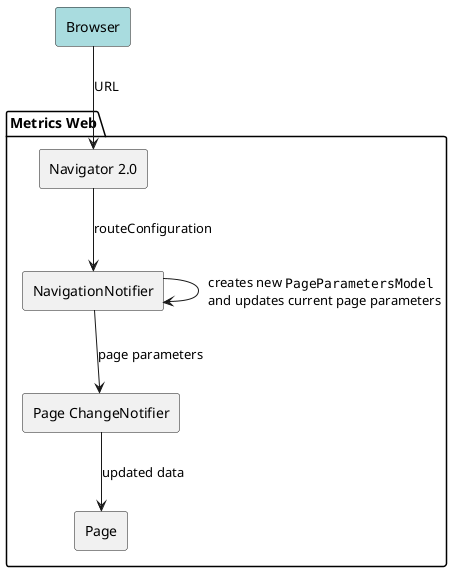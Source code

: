 @startuml navigation_notifier_approach_component_diagram

skinparam componentStyle rectangle

component Browser #A9DCDF

package "Metrics Web" {
    component "Navigator 2.0" as Navigator
    component NavigationNotifier
    component "Page ChangeNotifier" as PageNotifier
    component Page
}

Browser --> Navigator : URL
Navigator --> NavigationNotifier : routeConfiguration
NavigationNotifier --> NavigationNotifier : creates new ""PageParametersModel"" \n and updates current page parameters
NavigationNotifier --> PageNotifier : page parameters
PageNotifier --> Page : updated data


@enduml